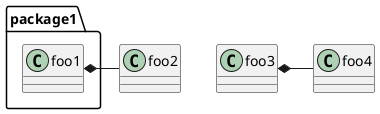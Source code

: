 {
  "sha1": "i5wmq1wibugghd2xbuxupblljt05vbg",
  "insertion": {
    "when": "2024-06-03T18:59:30.366Z",
    "user": "plantuml@gmail.com"
  }
}
@startuml
package package1 {
class foo1
}
class foo2
foo1 *- foo2
foo3 *- foo4
@enduml
